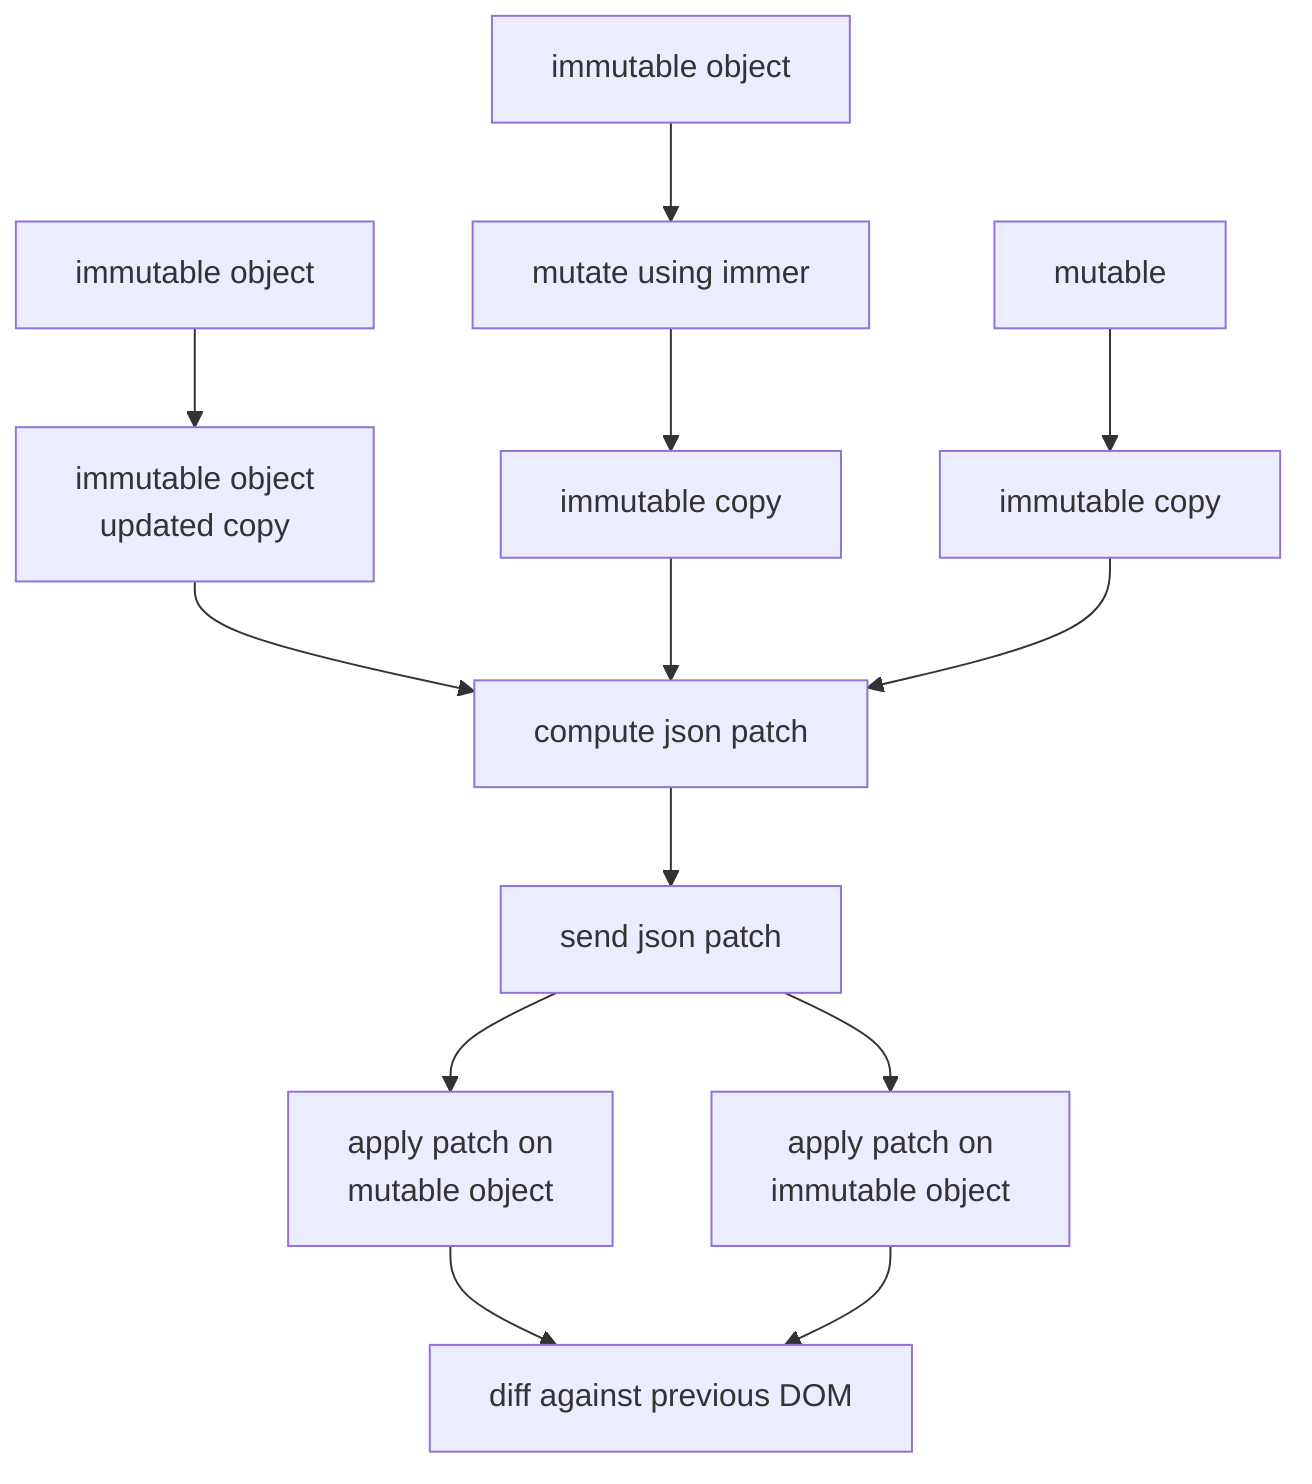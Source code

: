 graph TB
    A[immutable object]-->A2["immutable object
    updated copy"]-->B
    E[immutable object]-->E2[mutate using immer]-->E3[immutable copy]-->B
    F[mutable]-->F2[immutable copy]-->B
    B[compute json patch]-->B2[send json patch]
    B2-->C["apply patch on
    mutable object"]-->D[diff against previous DOM]
    B2-->C2["apply patch on
    immutable object"]-->D[diff against previous DOM]